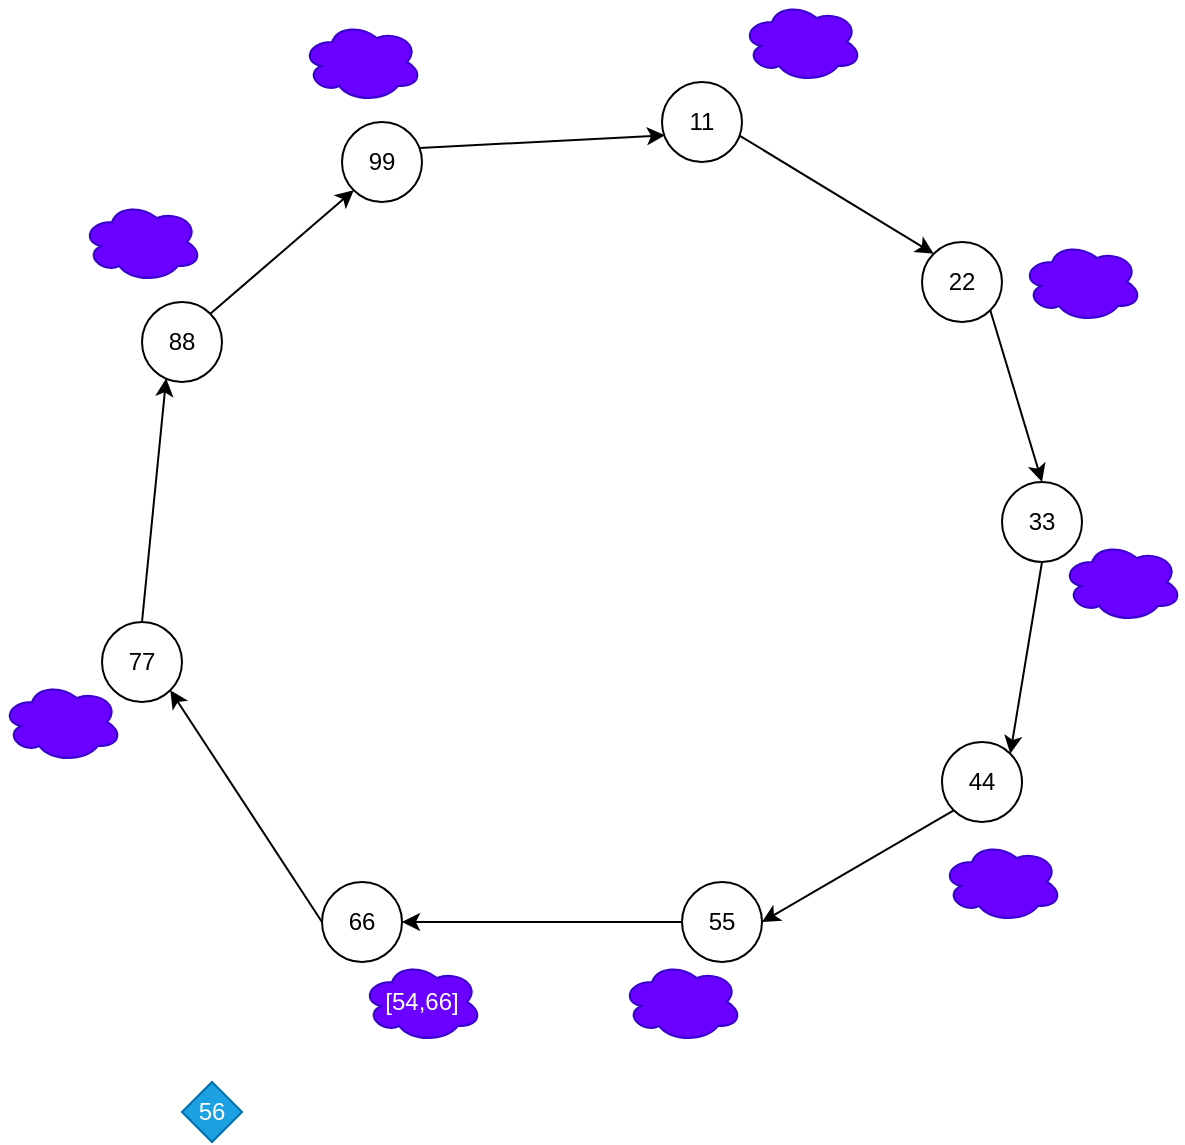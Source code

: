 <mxfile>
    <diagram id="y8SgykrX83pX3q3zKreb" name="Page-1">
        <mxGraphModel dx="1231" dy="737" grid="1" gridSize="10" guides="1" tooltips="1" connect="1" arrows="1" fold="1" page="1" pageScale="1" pageWidth="850" pageHeight="1100" math="0" shadow="0">
            <root>
                <mxCell id="0"/>
                <mxCell id="1" parent="0"/>
                <mxCell id="31" style="edgeStyle=none;rounded=0;orthogonalLoop=1;jettySize=auto;html=1;exitX=0.971;exitY=0.326;exitDx=0;exitDy=0;entryX=0.038;entryY=0.666;entryDx=0;entryDy=0;entryPerimeter=0;exitPerimeter=0;" parent="1" source="4" target="12" edge="1">
                    <mxGeometry relative="1" as="geometry"/>
                </mxCell>
                <mxCell id="4" value="99" style="ellipse;whiteSpace=wrap;html=1;" parent="1" vertex="1">
                    <mxGeometry x="190" y="110" width="40" height="40" as="geometry"/>
                </mxCell>
                <mxCell id="29" style="rounded=0;orthogonalLoop=1;jettySize=auto;html=1;exitX=1;exitY=0;exitDx=0;exitDy=0;entryX=0;entryY=1;entryDx=0;entryDy=0;" parent="1" source="5" target="4" edge="1">
                    <mxGeometry relative="1" as="geometry"/>
                </mxCell>
                <mxCell id="5" value="88" style="ellipse;whiteSpace=wrap;html=1;" parent="1" vertex="1">
                    <mxGeometry x="90" y="200" width="40" height="40" as="geometry"/>
                </mxCell>
                <mxCell id="38" style="edgeStyle=none;rounded=0;orthogonalLoop=1;jettySize=auto;html=1;exitX=0.5;exitY=0;exitDx=0;exitDy=0;entryX=0.302;entryY=0.955;entryDx=0;entryDy=0;entryPerimeter=0;" parent="1" source="6" target="5" edge="1">
                    <mxGeometry relative="1" as="geometry"/>
                </mxCell>
                <mxCell id="6" value="77" style="ellipse;whiteSpace=wrap;html=1;" parent="1" vertex="1">
                    <mxGeometry x="70" y="360" width="40" height="40" as="geometry"/>
                </mxCell>
                <mxCell id="37" style="edgeStyle=none;rounded=0;orthogonalLoop=1;jettySize=auto;html=1;exitX=0;exitY=0.5;exitDx=0;exitDy=0;entryX=1;entryY=1;entryDx=0;entryDy=0;" parent="1" source="7" target="6" edge="1">
                    <mxGeometry relative="1" as="geometry"/>
                </mxCell>
                <mxCell id="7" value="66" style="ellipse;whiteSpace=wrap;html=1;" parent="1" vertex="1">
                    <mxGeometry x="180" y="490" width="40" height="40" as="geometry"/>
                </mxCell>
                <mxCell id="36" style="edgeStyle=none;rounded=0;orthogonalLoop=1;jettySize=auto;html=1;exitX=0;exitY=0.5;exitDx=0;exitDy=0;entryX=1;entryY=0.5;entryDx=0;entryDy=0;" parent="1" source="8" target="7" edge="1">
                    <mxGeometry relative="1" as="geometry"/>
                </mxCell>
                <mxCell id="8" value="55" style="ellipse;whiteSpace=wrap;html=1;" parent="1" vertex="1">
                    <mxGeometry x="360" y="490" width="40" height="40" as="geometry"/>
                </mxCell>
                <mxCell id="35" style="edgeStyle=none;rounded=0;orthogonalLoop=1;jettySize=auto;html=1;exitX=0;exitY=1;exitDx=0;exitDy=0;entryX=1;entryY=0.5;entryDx=0;entryDy=0;" parent="1" source="9" target="8" edge="1">
                    <mxGeometry relative="1" as="geometry"/>
                </mxCell>
                <mxCell id="9" value="44" style="ellipse;whiteSpace=wrap;html=1;" parent="1" vertex="1">
                    <mxGeometry x="490" y="420" width="40" height="40" as="geometry"/>
                </mxCell>
                <mxCell id="34" style="edgeStyle=none;rounded=0;orthogonalLoop=1;jettySize=auto;html=1;exitX=0.5;exitY=1;exitDx=0;exitDy=0;entryX=1;entryY=0;entryDx=0;entryDy=0;" parent="1" source="10" target="9" edge="1">
                    <mxGeometry relative="1" as="geometry"/>
                </mxCell>
                <mxCell id="10" value="33" style="ellipse;whiteSpace=wrap;html=1;" parent="1" vertex="1">
                    <mxGeometry x="520" y="290" width="40" height="40" as="geometry"/>
                </mxCell>
                <mxCell id="33" style="edgeStyle=none;rounded=0;orthogonalLoop=1;jettySize=auto;html=1;exitX=1;exitY=1;exitDx=0;exitDy=0;entryX=0.5;entryY=0;entryDx=0;entryDy=0;" parent="1" source="11" target="10" edge="1">
                    <mxGeometry relative="1" as="geometry"/>
                </mxCell>
                <mxCell id="11" value="22" style="ellipse;whiteSpace=wrap;html=1;" parent="1" vertex="1">
                    <mxGeometry x="480" y="170" width="40" height="40" as="geometry"/>
                </mxCell>
                <mxCell id="32" style="edgeStyle=none;rounded=0;orthogonalLoop=1;jettySize=auto;html=1;exitX=0.964;exitY=0.666;exitDx=0;exitDy=0;entryX=0;entryY=0;entryDx=0;entryDy=0;exitPerimeter=0;" parent="1" source="12" target="11" edge="1">
                    <mxGeometry relative="1" as="geometry"/>
                </mxCell>
                <mxCell id="12" value="11" style="ellipse;whiteSpace=wrap;html=1;" parent="1" vertex="1">
                    <mxGeometry x="350" y="90" width="40" height="40" as="geometry"/>
                </mxCell>
                <mxCell id="75" value="" style="ellipse;shape=cloud;whiteSpace=wrap;html=1;fillColor=#6a00ff;strokeColor=#3700CC;fontColor=#ffffff;" parent="1" vertex="1">
                    <mxGeometry x="60" y="150" width="60" height="40" as="geometry"/>
                </mxCell>
                <mxCell id="76" value="" style="ellipse;shape=cloud;whiteSpace=wrap;html=1;fillColor=#6a00ff;strokeColor=#3700CC;fontColor=#ffffff;" parent="1" vertex="1">
                    <mxGeometry x="170" y="60" width="60" height="40" as="geometry"/>
                </mxCell>
                <mxCell id="77" value="" style="ellipse;shape=cloud;whiteSpace=wrap;html=1;fillColor=#6a00ff;strokeColor=#3700CC;fontColor=#ffffff;" parent="1" vertex="1">
                    <mxGeometry x="390" y="50" width="60" height="40" as="geometry"/>
                </mxCell>
                <mxCell id="78" value="" style="ellipse;shape=cloud;whiteSpace=wrap;html=1;fillColor=#6a00ff;strokeColor=#3700CC;fontColor=#ffffff;" parent="1" vertex="1">
                    <mxGeometry x="530" y="170" width="60" height="40" as="geometry"/>
                </mxCell>
                <mxCell id="79" value="" style="ellipse;shape=cloud;whiteSpace=wrap;html=1;fillColor=#6a00ff;strokeColor=#3700CC;fontColor=#ffffff;" parent="1" vertex="1">
                    <mxGeometry x="550" y="320" width="60" height="40" as="geometry"/>
                </mxCell>
                <mxCell id="80" value="" style="ellipse;shape=cloud;whiteSpace=wrap;html=1;fillColor=#6a00ff;strokeColor=#3700CC;fontColor=#ffffff;" parent="1" vertex="1">
                    <mxGeometry x="490" y="470" width="60" height="40" as="geometry"/>
                </mxCell>
                <mxCell id="81" value="" style="ellipse;shape=cloud;whiteSpace=wrap;html=1;fillColor=#6a00ff;strokeColor=#3700CC;fontColor=#ffffff;" parent="1" vertex="1">
                    <mxGeometry x="330" y="530" width="60" height="40" as="geometry"/>
                </mxCell>
                <mxCell id="82" value="[54,66]" style="ellipse;shape=cloud;whiteSpace=wrap;html=1;fillColor=#6a00ff;strokeColor=#3700CC;fontColor=#ffffff;" parent="1" vertex="1">
                    <mxGeometry x="200" y="530" width="60" height="40" as="geometry"/>
                </mxCell>
                <mxCell id="83" value="" style="ellipse;shape=cloud;whiteSpace=wrap;html=1;fillColor=#6a00ff;strokeColor=#3700CC;fontColor=#ffffff;" parent="1" vertex="1">
                    <mxGeometry x="20" y="390" width="60" height="40" as="geometry"/>
                </mxCell>
                <mxCell id="86" value="56&lt;br&gt;" style="rhombus;whiteSpace=wrap;html=1;fillColor=#1ba1e2;strokeColor=#006EAF;fontColor=#ffffff;" parent="1" vertex="1">
                    <mxGeometry x="110" y="590" width="30" height="30" as="geometry"/>
                </mxCell>
            </root>
        </mxGraphModel>
    </diagram>
</mxfile>